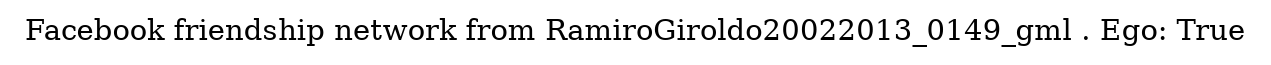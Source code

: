 digraph  {
	graph [label="Facebook friendship network from RamiroGiroldo20022013_0149_gml . Ego: True"];
}
